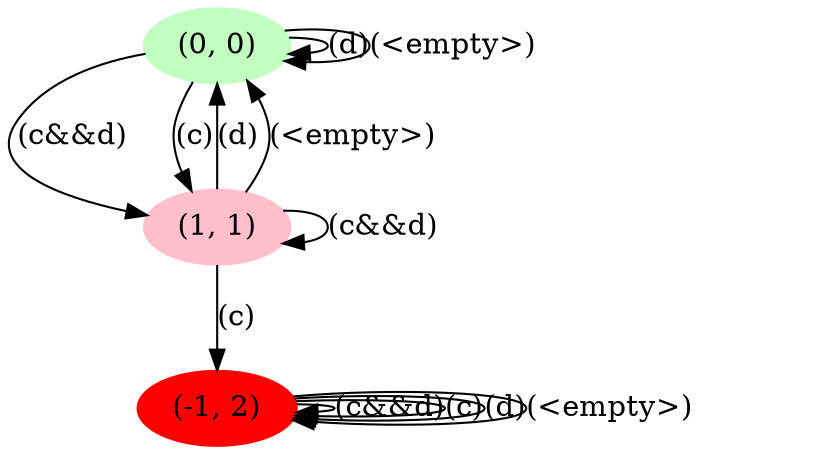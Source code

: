 digraph G {
"(0, 0)" -> "(1, 1)" [label = "(c&&d)"];
"(0, 0)" -> "(1, 1)" [label = "(c)"];
"(0, 0)" -> "(0, 0)" [label = "(d)"];
"(0, 0)" -> "(0, 0)" [label = "(<empty>)"];
"(1, 1)" -> "(1, 1)" [label = "(c&&d)"];
"(1, 1)" -> "(-1, 2)" [label = "(c)"];
"(1, 1)" -> "(0, 0)" [label = "(d)"];
"(1, 1)" -> "(0, 0)" [label = "(<empty>)"];
"(-1, 2)" -> "(-1, 2)" [label = "(c&&d)"];
"(-1, 2)" -> "(-1, 2)" [label = "(c)"];
"(-1, 2)" -> "(-1, 2)" [label = "(d)"];
"(-1, 2)" -> "(-1, 2)" [label = "(<empty>)"];
"(-1, 2)" [label="(-1, 2)", style=filled, color=red]
"(1, 1)" [label="(1, 1)", style=filled, color=pink]
"(0, 0)" [label="(0, 0)", style=filled, color=darkseagreen1]
}
